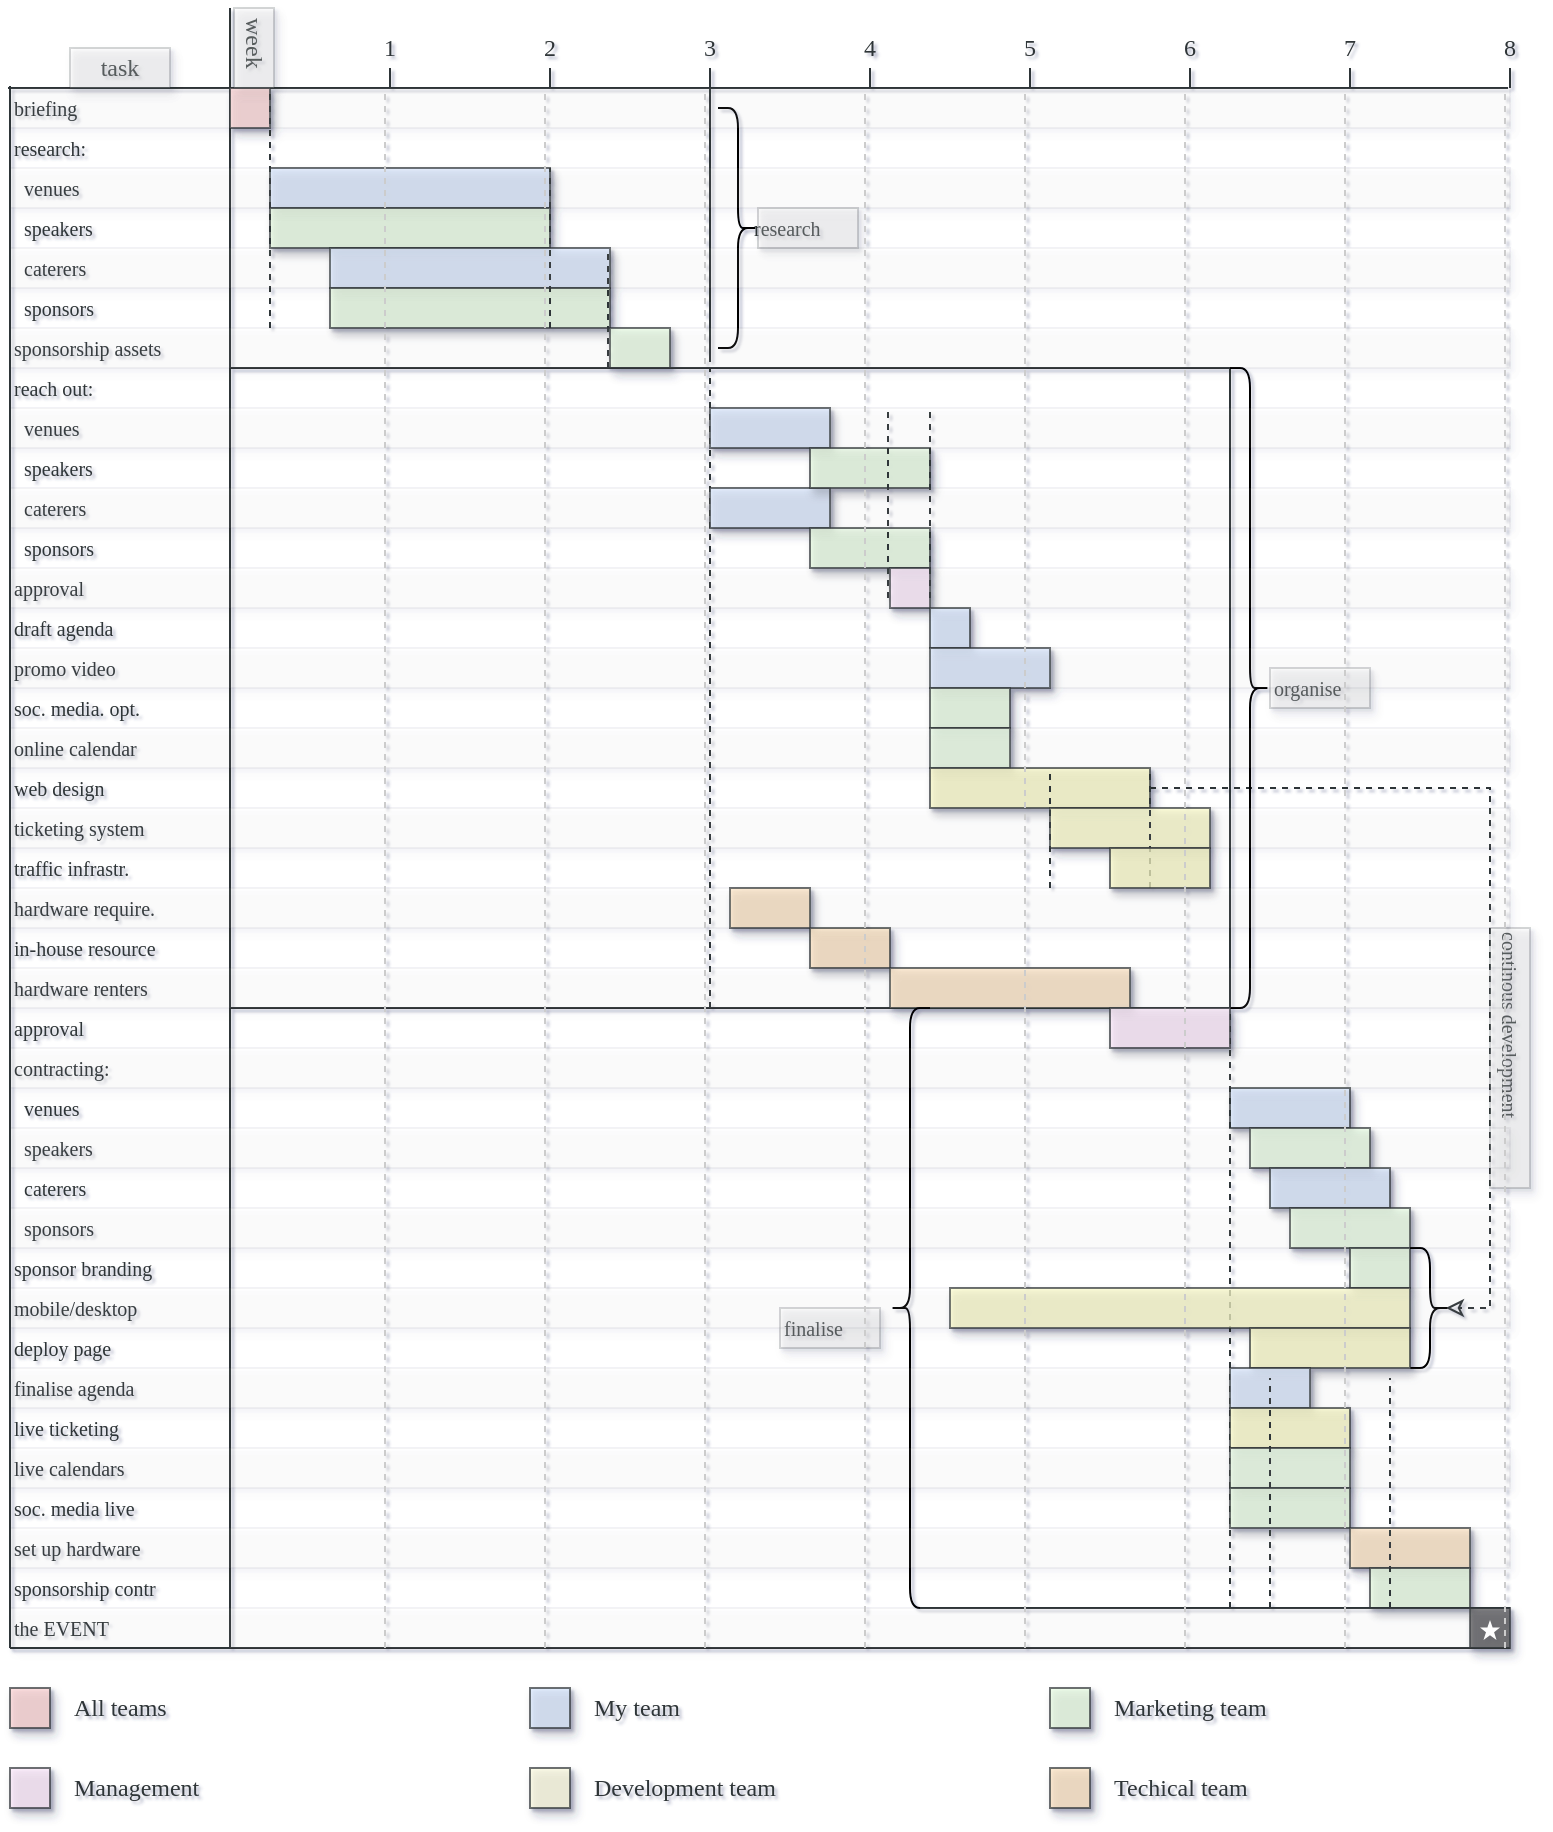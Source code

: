 <mxfile version="13.9.9" type="device"><diagram id="DdX38HWJtgEctSTXn_3y" name="Page-1"><mxGraphModel dx="1408" dy="848" grid="0" gridSize="10" guides="1" tooltips="1" connect="1" arrows="1" fold="1" page="1" pageScale="1" pageWidth="827" pageHeight="1169" math="0" shadow="1"><root><mxCell id="0"/><mxCell id="1" parent="0"/><mxCell id="2W7cdCj_ZAWCvq8iic3t-1" value="" style="endArrow=none;html=1;strokeColor=#2F3537;exitX=1;exitY=1;exitDx=0;exitDy=0;" edge="1" parent="1" source="2W7cdCj_ZAWCvq8iic3t-60"><mxGeometry width="50" height="50" relative="1" as="geometry"><mxPoint x="150" y="975" as="sourcePoint"/><mxPoint x="150" y="40" as="targetPoint"/></mxGeometry></mxCell><mxCell id="2W7cdCj_ZAWCvq8iic3t-2" value="" style="endArrow=none;html=1;strokeColor=#2F3537;" edge="1" parent="1"><mxGeometry width="50" height="50" relative="1" as="geometry"><mxPoint x="39" y="80" as="sourcePoint"/><mxPoint x="789" y="80" as="targetPoint"/></mxGeometry></mxCell><mxCell id="2W7cdCj_ZAWCvq8iic3t-3" value="" style="endArrow=none;html=1;strokeColor=#2F3537;" edge="1" parent="1"><mxGeometry width="50" height="50" relative="1" as="geometry"><mxPoint x="230" y="80" as="sourcePoint"/><mxPoint x="230" y="70" as="targetPoint"/></mxGeometry></mxCell><mxCell id="2W7cdCj_ZAWCvq8iic3t-4" value="" style="endArrow=none;html=1;strokeColor=#2F3537;" edge="1" parent="1"><mxGeometry width="50" height="50" relative="1" as="geometry"><mxPoint x="310" y="80" as="sourcePoint"/><mxPoint x="310" y="70" as="targetPoint"/></mxGeometry></mxCell><mxCell id="2W7cdCj_ZAWCvq8iic3t-5" value="" style="endArrow=none;html=1;strokeColor=#2F3537;" edge="1" parent="1"><mxGeometry width="50" height="50" relative="1" as="geometry"><mxPoint x="390" y="80" as="sourcePoint"/><mxPoint x="390" y="70" as="targetPoint"/></mxGeometry></mxCell><mxCell id="2W7cdCj_ZAWCvq8iic3t-6" value="" style="endArrow=none;html=1;strokeColor=#2F3537;" edge="1" parent="1"><mxGeometry width="50" height="50" relative="1" as="geometry"><mxPoint x="470" y="80" as="sourcePoint"/><mxPoint x="470" y="70" as="targetPoint"/></mxGeometry></mxCell><mxCell id="2W7cdCj_ZAWCvq8iic3t-7" value="" style="endArrow=none;html=1;strokeColor=#2F3537;" edge="1" parent="1"><mxGeometry width="50" height="50" relative="1" as="geometry"><mxPoint x="550" y="80" as="sourcePoint"/><mxPoint x="550" y="70" as="targetPoint"/></mxGeometry></mxCell><mxCell id="2W7cdCj_ZAWCvq8iic3t-8" value="" style="endArrow=none;html=1;strokeColor=#2F3537;" edge="1" parent="1"><mxGeometry width="50" height="50" relative="1" as="geometry"><mxPoint x="630" y="80" as="sourcePoint"/><mxPoint x="630" y="70" as="targetPoint"/></mxGeometry></mxCell><mxCell id="2W7cdCj_ZAWCvq8iic3t-9" value="" style="endArrow=none;html=1;strokeColor=#2F3537;" edge="1" parent="1"><mxGeometry width="50" height="50" relative="1" as="geometry"><mxPoint x="710" y="80" as="sourcePoint"/><mxPoint x="710" y="70" as="targetPoint"/></mxGeometry></mxCell><mxCell id="2W7cdCj_ZAWCvq8iic3t-10" value="" style="endArrow=none;html=1;strokeColor=#2F3537;" edge="1" parent="1"><mxGeometry width="50" height="50" relative="1" as="geometry"><mxPoint x="790" y="80" as="sourcePoint"/><mxPoint x="790" y="70" as="targetPoint"/></mxGeometry></mxCell><mxCell id="2W7cdCj_ZAWCvq8iic3t-11" value="week" style="text;html=1;strokeColor=none;fillColor=none;align=left;verticalAlign=middle;whiteSpace=wrap;rounded=0;fontFamily=Fira Code;fontSource=https%3A%2F%2Ffonts.googleapis.com%2Fcss2%3Ffamily%3DFira%2BCode%3Awght%40300%26display%3Dswap';fontColor=#2F3537;rotation=90;" vertex="1" parent="1"><mxGeometry x="143" y="52" width="38" height="20" as="geometry"/></mxCell><mxCell id="2W7cdCj_ZAWCvq8iic3t-12" value="1" style="text;html=1;strokeColor=none;fillColor=none;align=center;verticalAlign=middle;whiteSpace=wrap;rounded=0;fontFamily=Fira Code;fontSource=https%3A%2F%2Ffonts.googleapis.com%2Fcss2%3Ffamily%3DFira%2BCode%3Awght%40300%26display%3Dswap';fontColor=#2F3537;" vertex="1" parent="1"><mxGeometry x="220" y="50" width="20" height="20" as="geometry"/></mxCell><mxCell id="2W7cdCj_ZAWCvq8iic3t-13" value="2" style="text;html=1;strokeColor=none;fillColor=none;align=center;verticalAlign=middle;whiteSpace=wrap;rounded=0;fontFamily=Fira Code;fontSource=https%3A%2F%2Ffonts.googleapis.com%2Fcss2%3Ffamily%3DFira%2BCode%3Awght%40300%26display%3Dswap';fontColor=#2F3537;" vertex="1" parent="1"><mxGeometry x="300" y="50" width="20" height="20" as="geometry"/></mxCell><mxCell id="2W7cdCj_ZAWCvq8iic3t-14" value="3" style="text;html=1;strokeColor=none;fillColor=none;align=center;verticalAlign=middle;whiteSpace=wrap;rounded=0;fontFamily=Fira Code;fontSource=https%3A%2F%2Ffonts.googleapis.com%2Fcss2%3Ffamily%3DFira%2BCode%3Awght%40300%26display%3Dswap';fontColor=#2F3537;" vertex="1" parent="1"><mxGeometry x="380" y="50" width="20" height="20" as="geometry"/></mxCell><mxCell id="2W7cdCj_ZAWCvq8iic3t-15" value="4" style="text;html=1;strokeColor=none;fillColor=none;align=center;verticalAlign=middle;whiteSpace=wrap;rounded=0;fontFamily=Fira Code;fontSource=https%3A%2F%2Ffonts.googleapis.com%2Fcss2%3Ffamily%3DFira%2BCode%3Awght%40300%26display%3Dswap';fontColor=#2F3537;" vertex="1" parent="1"><mxGeometry x="460" y="50" width="20" height="20" as="geometry"/></mxCell><mxCell id="2W7cdCj_ZAWCvq8iic3t-16" value="5" style="text;html=1;strokeColor=none;fillColor=none;align=center;verticalAlign=middle;whiteSpace=wrap;rounded=0;fontFamily=Fira Code;fontSource=https%3A%2F%2Ffonts.googleapis.com%2Fcss2%3Ffamily%3DFira%2BCode%3Awght%40300%26display%3Dswap';fontColor=#2F3537;" vertex="1" parent="1"><mxGeometry x="540" y="50" width="20" height="20" as="geometry"/></mxCell><mxCell id="2W7cdCj_ZAWCvq8iic3t-17" value="6" style="text;html=1;strokeColor=none;fillColor=none;align=center;verticalAlign=middle;whiteSpace=wrap;rounded=0;fontFamily=Fira Code;fontSource=https%3A%2F%2Ffonts.googleapis.com%2Fcss2%3Ffamily%3DFira%2BCode%3Awght%40300%26display%3Dswap';fontColor=#2F3537;" vertex="1" parent="1"><mxGeometry x="620" y="50" width="20" height="20" as="geometry"/></mxCell><mxCell id="2W7cdCj_ZAWCvq8iic3t-18" value="7" style="text;html=1;strokeColor=none;fillColor=none;align=center;verticalAlign=middle;whiteSpace=wrap;rounded=0;fontFamily=Fira Code;fontSource=https%3A%2F%2Ffonts.googleapis.com%2Fcss2%3Ffamily%3DFira%2BCode%3Awght%40300%26display%3Dswap';fontColor=#2F3537;" vertex="1" parent="1"><mxGeometry x="700" y="50" width="20" height="20" as="geometry"/></mxCell><mxCell id="2W7cdCj_ZAWCvq8iic3t-19" value="8" style="text;html=1;strokeColor=none;fillColor=none;align=center;verticalAlign=middle;whiteSpace=wrap;rounded=0;fontFamily=Fira Code;fontSource=https%3A%2F%2Ffonts.googleapis.com%2Fcss2%3Ffamily%3DFira%2BCode%3Awght%40300%26display%3Dswap';fontColor=#2F3537;" vertex="1" parent="1"><mxGeometry x="780" y="50" width="20" height="20" as="geometry"/></mxCell><mxCell id="2W7cdCj_ZAWCvq8iic3t-21" value="briefing" style="text;html=1;strokeColor=none;fillColor=none;align=left;verticalAlign=middle;whiteSpace=wrap;rounded=0;fontFamily=Fira Code;fontSource=https%3A%2F%2Ffonts.googleapis.com%2Fcss2%3Ffamily%3DFira%2BCode%3Awght%40300%26display%3Dswap';fontColor=#2F3537;fontSize=10;" vertex="1" parent="1"><mxGeometry x="40" y="80" width="70" height="20" as="geometry"/></mxCell><mxCell id="2W7cdCj_ZAWCvq8iic3t-22" value="research:" style="text;html=1;strokeColor=none;fillColor=none;align=left;verticalAlign=middle;whiteSpace=wrap;rounded=0;fontFamily=Fira Code;fontSource=https%3A%2F%2Ffonts.googleapis.com%2Fcss2%3Ffamily%3DFira%2BCode%3Awght%40300%26display%3Dswap';fontColor=#2F3537;fontSize=10;" vertex="1" parent="1"><mxGeometry x="40" y="100" width="70" height="20" as="geometry"/></mxCell><mxCell id="2W7cdCj_ZAWCvq8iic3t-23" value="&amp;nbsp; venues" style="text;html=1;strokeColor=none;fillColor=none;align=left;verticalAlign=middle;whiteSpace=wrap;rounded=0;fontFamily=Fira Code;fontSource=https%3A%2F%2Ffonts.googleapis.com%2Fcss2%3Ffamily%3DFira%2BCode%3Awght%40300%26display%3Dswap';fontColor=#2F3537;fontSize=10;" vertex="1" parent="1"><mxGeometry x="40" y="120" width="110" height="20" as="geometry"/></mxCell><mxCell id="2W7cdCj_ZAWCvq8iic3t-24" value="&amp;nbsp; speakers" style="text;html=1;strokeColor=none;fillColor=none;align=left;verticalAlign=middle;whiteSpace=wrap;rounded=0;fontFamily=Fira Code;fontSource=https%3A%2F%2Ffonts.googleapis.com%2Fcss2%3Ffamily%3DFira%2BCode%3Awght%40300%26display%3Dswap';fontColor=#2F3537;fontSize=10;" vertex="1" parent="1"><mxGeometry x="40" y="140" width="110" height="20" as="geometry"/></mxCell><mxCell id="2W7cdCj_ZAWCvq8iic3t-25" value="&amp;nbsp; caterers" style="text;html=1;strokeColor=none;fillColor=none;align=left;verticalAlign=middle;whiteSpace=wrap;rounded=0;fontFamily=Fira Code;fontSource=https%3A%2F%2Ffonts.googleapis.com%2Fcss2%3Ffamily%3DFira%2BCode%3Awght%40300%26display%3Dswap';fontColor=#2F3537;fontSize=10;" vertex="1" parent="1"><mxGeometry x="40" y="160" width="110" height="20" as="geometry"/></mxCell><mxCell id="2W7cdCj_ZAWCvq8iic3t-26" value="&amp;nbsp; sponsors" style="text;html=1;strokeColor=none;fillColor=none;align=left;verticalAlign=middle;whiteSpace=wrap;rounded=0;fontFamily=Fira Code;fontSource=https%3A%2F%2Ffonts.googleapis.com%2Fcss2%3Ffamily%3DFira%2BCode%3Awght%40300%26display%3Dswap';fontColor=#2F3537;fontSize=10;" vertex="1" parent="1"><mxGeometry x="40" y="180" width="110" height="20" as="geometry"/></mxCell><mxCell id="2W7cdCj_ZAWCvq8iic3t-27" value="sponsorship assets" style="text;html=1;strokeColor=none;fillColor=none;align=left;verticalAlign=middle;whiteSpace=wrap;rounded=0;fontFamily=Fira Code;fontSource=https%3A%2F%2Ffonts.googleapis.com%2Fcss2%3Ffamily%3DFira%2BCode%3Awght%40300%26display%3Dswap';fontColor=#2F3537;fontSize=10;" vertex="1" parent="1"><mxGeometry x="40" y="200" width="110" height="20" as="geometry"/></mxCell><mxCell id="2W7cdCj_ZAWCvq8iic3t-28" value="reach out:" style="text;html=1;strokeColor=none;fillColor=none;align=left;verticalAlign=middle;whiteSpace=wrap;rounded=0;fontFamily=Fira Code;fontSource=https%3A%2F%2Ffonts.googleapis.com%2Fcss2%3Ffamily%3DFira%2BCode%3Awght%40300%26display%3Dswap';fontColor=#2F3537;fontSize=10;" vertex="1" parent="1"><mxGeometry x="40" y="220" width="110" height="20" as="geometry"/></mxCell><mxCell id="2W7cdCj_ZAWCvq8iic3t-30" value="&amp;nbsp; venues" style="text;html=1;strokeColor=none;fillColor=none;align=left;verticalAlign=middle;whiteSpace=wrap;rounded=0;fontFamily=Fira Code;fontSource=https%3A%2F%2Ffonts.googleapis.com%2Fcss2%3Ffamily%3DFira%2BCode%3Awght%40300%26display%3Dswap';fontColor=#2F3537;fontSize=10;" vertex="1" parent="1"><mxGeometry x="40" y="240" width="110" height="20" as="geometry"/></mxCell><mxCell id="2W7cdCj_ZAWCvq8iic3t-31" value="&amp;nbsp; speakers" style="text;html=1;strokeColor=none;fillColor=none;align=left;verticalAlign=middle;whiteSpace=wrap;rounded=0;fontFamily=Fira Code;fontSource=https%3A%2F%2Ffonts.googleapis.com%2Fcss2%3Ffamily%3DFira%2BCode%3Awght%40300%26display%3Dswap';fontColor=#2F3537;fontSize=10;" vertex="1" parent="1"><mxGeometry x="40" y="260" width="110" height="20" as="geometry"/></mxCell><mxCell id="2W7cdCj_ZAWCvq8iic3t-32" value="&amp;nbsp; caterers" style="text;html=1;strokeColor=none;fillColor=none;align=left;verticalAlign=middle;whiteSpace=wrap;rounded=0;fontFamily=Fira Code;fontSource=https%3A%2F%2Ffonts.googleapis.com%2Fcss2%3Ffamily%3DFira%2BCode%3Awght%40300%26display%3Dswap';fontColor=#2F3537;fontSize=10;" vertex="1" parent="1"><mxGeometry x="40" y="280" width="110" height="20" as="geometry"/></mxCell><mxCell id="2W7cdCj_ZAWCvq8iic3t-33" value="&amp;nbsp; sponsors" style="text;html=1;strokeColor=none;fillColor=none;align=left;verticalAlign=middle;whiteSpace=wrap;rounded=0;fontFamily=Fira Code;fontSource=https%3A%2F%2Ffonts.googleapis.com%2Fcss2%3Ffamily%3DFira%2BCode%3Awght%40300%26display%3Dswap';fontColor=#2F3537;fontSize=10;" vertex="1" parent="1"><mxGeometry x="40" y="300" width="110" height="20" as="geometry"/></mxCell><mxCell id="2W7cdCj_ZAWCvq8iic3t-34" value="draft agenda" style="text;html=1;strokeColor=none;fillColor=none;align=left;verticalAlign=middle;whiteSpace=wrap;rounded=0;fontFamily=Fira Code;fontSource=https%3A%2F%2Ffonts.googleapis.com%2Fcss2%3Ffamily%3DFira%2BCode%3Awght%40300%26display%3Dswap';fontColor=#2F3537;fontSize=10;" vertex="1" parent="1"><mxGeometry x="40" y="340" width="110" height="20" as="geometry"/></mxCell><mxCell id="2W7cdCj_ZAWCvq8iic3t-35" value="promo video" style="text;html=1;strokeColor=none;fillColor=none;align=left;verticalAlign=middle;whiteSpace=wrap;rounded=0;fontFamily=Fira Code;fontSource=https%3A%2F%2Ffonts.googleapis.com%2Fcss2%3Ffamily%3DFira%2BCode%3Awght%40300%26display%3Dswap';fontColor=#2F3537;fontSize=10;" vertex="1" parent="1"><mxGeometry x="40" y="360" width="110" height="20" as="geometry"/></mxCell><mxCell id="2W7cdCj_ZAWCvq8iic3t-36" value="soc. media. opt." style="text;html=1;strokeColor=none;fillColor=none;align=left;verticalAlign=middle;whiteSpace=wrap;rounded=0;fontFamily=Fira Code;fontSource=https%3A%2F%2Ffonts.googleapis.com%2Fcss2%3Ffamily%3DFira%2BCode%3Awght%40300%26display%3Dswap';fontColor=#2F3537;fontSize=10;" vertex="1" parent="1"><mxGeometry x="40" y="380" width="110" height="20" as="geometry"/></mxCell><mxCell id="2W7cdCj_ZAWCvq8iic3t-37" value="online calendar" style="text;html=1;strokeColor=none;fillColor=none;align=left;verticalAlign=middle;whiteSpace=wrap;rounded=0;fontFamily=Fira Code;fontSource=https%3A%2F%2Ffonts.googleapis.com%2Fcss2%3Ffamily%3DFira%2BCode%3Awght%40300%26display%3Dswap';fontColor=#2F3537;fontSize=10;" vertex="1" parent="1"><mxGeometry x="40" y="400" width="110" height="20" as="geometry"/></mxCell><mxCell id="2W7cdCj_ZAWCvq8iic3t-38" value="web design" style="text;html=1;strokeColor=none;fillColor=none;align=left;verticalAlign=middle;whiteSpace=wrap;rounded=0;fontFamily=Fira Code;fontSource=https%3A%2F%2Ffonts.googleapis.com%2Fcss2%3Ffamily%3DFira%2BCode%3Awght%40300%26display%3Dswap';fontColor=#2F3537;fontSize=10;" vertex="1" parent="1"><mxGeometry x="40" y="420" width="110" height="20" as="geometry"/></mxCell><mxCell id="2W7cdCj_ZAWCvq8iic3t-39" value="ticketing system" style="text;html=1;strokeColor=none;fillColor=none;align=left;verticalAlign=middle;whiteSpace=wrap;rounded=0;fontFamily=Fira Code;fontSource=https%3A%2F%2Ffonts.googleapis.com%2Fcss2%3Ffamily%3DFira%2BCode%3Awght%40300%26display%3Dswap';fontColor=#2F3537;fontSize=10;" vertex="1" parent="1"><mxGeometry x="40" y="440" width="110" height="20" as="geometry"/></mxCell><mxCell id="2W7cdCj_ZAWCvq8iic3t-40" value="traffic infrastr." style="text;html=1;strokeColor=none;fillColor=none;align=left;verticalAlign=middle;whiteSpace=wrap;rounded=0;fontFamily=Fira Code;fontSource=https%3A%2F%2Ffonts.googleapis.com%2Fcss2%3Ffamily%3DFira%2BCode%3Awght%40300%26display%3Dswap';fontColor=#2F3537;fontSize=10;" vertex="1" parent="1"><mxGeometry x="40" y="460" width="110" height="20" as="geometry"/></mxCell><mxCell id="2W7cdCj_ZAWCvq8iic3t-41" value="hardware require." style="text;html=1;strokeColor=none;fillColor=none;align=left;verticalAlign=middle;whiteSpace=wrap;rounded=0;fontFamily=Fira Code;fontSource=https%3A%2F%2Ffonts.googleapis.com%2Fcss2%3Ffamily%3DFira%2BCode%3Awght%40300%26display%3Dswap';fontColor=#2F3537;fontSize=10;" vertex="1" parent="1"><mxGeometry x="40" y="480" width="110" height="20" as="geometry"/></mxCell><mxCell id="2W7cdCj_ZAWCvq8iic3t-42" value="in-house resource" style="text;html=1;strokeColor=none;fillColor=none;align=left;verticalAlign=middle;whiteSpace=wrap;rounded=0;fontFamily=Fira Code;fontSource=https%3A%2F%2Ffonts.googleapis.com%2Fcss2%3Ffamily%3DFira%2BCode%3Awght%40300%26display%3Dswap';fontColor=#2F3537;fontSize=10;" vertex="1" parent="1"><mxGeometry x="40" y="500" width="110" height="20" as="geometry"/></mxCell><mxCell id="2W7cdCj_ZAWCvq8iic3t-43" value="hardware renters" style="text;html=1;strokeColor=none;fillColor=none;align=left;verticalAlign=middle;whiteSpace=wrap;rounded=0;fontFamily=Fira Code;fontSource=https%3A%2F%2Ffonts.googleapis.com%2Fcss2%3Ffamily%3DFira%2BCode%3Awght%40300%26display%3Dswap';fontColor=#2F3537;fontSize=10;" vertex="1" parent="1"><mxGeometry x="40" y="520" width="110" height="20" as="geometry"/></mxCell><mxCell id="2W7cdCj_ZAWCvq8iic3t-44" value="contracting:" style="text;html=1;strokeColor=none;fillColor=none;align=left;verticalAlign=middle;whiteSpace=wrap;rounded=0;fontFamily=Fira Code;fontSource=https%3A%2F%2Ffonts.googleapis.com%2Fcss2%3Ffamily%3DFira%2BCode%3Awght%40300%26display%3Dswap';fontColor=#2F3537;fontSize=10;" vertex="1" parent="1"><mxGeometry x="40" y="560" width="110" height="20" as="geometry"/></mxCell><mxCell id="2W7cdCj_ZAWCvq8iic3t-45" value="&amp;nbsp; venues" style="text;html=1;strokeColor=none;fillColor=none;align=left;verticalAlign=middle;whiteSpace=wrap;rounded=0;fontFamily=Fira Code;fontSource=https%3A%2F%2Ffonts.googleapis.com%2Fcss2%3Ffamily%3DFira%2BCode%3Awght%40300%26display%3Dswap';fontColor=#2F3537;fontSize=10;" vertex="1" parent="1"><mxGeometry x="40" y="580" width="110" height="20" as="geometry"/></mxCell><mxCell id="2W7cdCj_ZAWCvq8iic3t-46" value="&amp;nbsp; speakers" style="text;html=1;strokeColor=none;fillColor=none;align=left;verticalAlign=middle;whiteSpace=wrap;rounded=0;fontFamily=Fira Code;fontSource=https%3A%2F%2Ffonts.googleapis.com%2Fcss2%3Ffamily%3DFira%2BCode%3Awght%40300%26display%3Dswap';fontColor=#2F3537;fontSize=10;" vertex="1" parent="1"><mxGeometry x="40" y="600" width="110" height="20" as="geometry"/></mxCell><mxCell id="2W7cdCj_ZAWCvq8iic3t-47" value="&amp;nbsp; caterers" style="text;html=1;strokeColor=none;fillColor=none;align=left;verticalAlign=middle;whiteSpace=wrap;rounded=0;fontFamily=Fira Code;fontSource=https%3A%2F%2Ffonts.googleapis.com%2Fcss2%3Ffamily%3DFira%2BCode%3Awght%40300%26display%3Dswap';fontColor=#2F3537;fontSize=10;" vertex="1" parent="1"><mxGeometry x="40" y="620" width="110" height="20" as="geometry"/></mxCell><mxCell id="2W7cdCj_ZAWCvq8iic3t-48" value="&amp;nbsp; sponsors" style="text;html=1;strokeColor=none;fillColor=none;align=left;verticalAlign=middle;whiteSpace=wrap;rounded=0;fontFamily=Fira Code;fontSource=https%3A%2F%2Ffonts.googleapis.com%2Fcss2%3Ffamily%3DFira%2BCode%3Awght%40300%26display%3Dswap';fontColor=#2F3537;fontSize=10;" vertex="1" parent="1"><mxGeometry x="40" y="640" width="110" height="20" as="geometry"/></mxCell><mxCell id="2W7cdCj_ZAWCvq8iic3t-49" value="sponsor branding" style="text;html=1;strokeColor=none;fillColor=none;align=left;verticalAlign=middle;whiteSpace=wrap;rounded=0;fontFamily=Fira Code;fontSource=https%3A%2F%2Ffonts.googleapis.com%2Fcss2%3Ffamily%3DFira%2BCode%3Awght%40300%26display%3Dswap';fontColor=#2F3537;fontSize=10;" vertex="1" parent="1"><mxGeometry x="40" y="660" width="110" height="20" as="geometry"/></mxCell><mxCell id="2W7cdCj_ZAWCvq8iic3t-50" value="approval" style="text;html=1;strokeColor=none;fillColor=none;align=left;verticalAlign=middle;whiteSpace=wrap;rounded=0;fontFamily=Fira Code;fontSource=https%3A%2F%2Ffonts.googleapis.com%2Fcss2%3Ffamily%3DFira%2BCode%3Awght%40300%26display%3Dswap';fontColor=#2F3537;fontSize=10;" vertex="1" parent="1"><mxGeometry x="40" y="540" width="110" height="20" as="geometry"/></mxCell><mxCell id="2W7cdCj_ZAWCvq8iic3t-51" value="approval" style="text;html=1;strokeColor=none;fillColor=none;align=left;verticalAlign=middle;whiteSpace=wrap;rounded=0;fontFamily=Fira Code;fontSource=https%3A%2F%2Ffonts.googleapis.com%2Fcss2%3Ffamily%3DFira%2BCode%3Awght%40300%26display%3Dswap';fontColor=#2F3537;fontSize=10;" vertex="1" parent="1"><mxGeometry x="40" y="320" width="110" height="20" as="geometry"/></mxCell><mxCell id="2W7cdCj_ZAWCvq8iic3t-52" value="mobile/desktop" style="text;html=1;strokeColor=none;fillColor=none;align=left;verticalAlign=middle;whiteSpace=wrap;rounded=0;fontFamily=Fira Code;fontSource=https%3A%2F%2Ffonts.googleapis.com%2Fcss2%3Ffamily%3DFira%2BCode%3Awght%40300%26display%3Dswap';fontColor=#2F3537;fontSize=10;" vertex="1" parent="1"><mxGeometry x="40" y="680" width="110" height="20" as="geometry"/></mxCell><mxCell id="2W7cdCj_ZAWCvq8iic3t-53" value="deploy page" style="text;html=1;strokeColor=none;fillColor=none;align=left;verticalAlign=middle;whiteSpace=wrap;rounded=0;fontFamily=Fira Code;fontSource=https%3A%2F%2Ffonts.googleapis.com%2Fcss2%3Ffamily%3DFira%2BCode%3Awght%40300%26display%3Dswap';fontColor=#2F3537;fontSize=10;" vertex="1" parent="1"><mxGeometry x="40" y="700" width="110" height="20" as="geometry"/></mxCell><mxCell id="2W7cdCj_ZAWCvq8iic3t-54" value="finalise agenda" style="text;html=1;strokeColor=none;fillColor=none;align=left;verticalAlign=middle;whiteSpace=wrap;rounded=0;fontFamily=Fira Code;fontSource=https%3A%2F%2Ffonts.googleapis.com%2Fcss2%3Ffamily%3DFira%2BCode%3Awght%40300%26display%3Dswap';fontColor=#2F3537;fontSize=10;" vertex="1" parent="1"><mxGeometry x="40" y="720" width="110" height="20" as="geometry"/></mxCell><mxCell id="2W7cdCj_ZAWCvq8iic3t-55" value="live ticketing" style="text;html=1;strokeColor=none;fillColor=none;align=left;verticalAlign=middle;whiteSpace=wrap;rounded=0;fontFamily=Fira Code;fontSource=https%3A%2F%2Ffonts.googleapis.com%2Fcss2%3Ffamily%3DFira%2BCode%3Awght%40300%26display%3Dswap';fontColor=#2F3537;fontSize=10;" vertex="1" parent="1"><mxGeometry x="40" y="740" width="110" height="20" as="geometry"/></mxCell><mxCell id="2W7cdCj_ZAWCvq8iic3t-56" value="live calendars" style="text;html=1;strokeColor=none;fillColor=none;align=left;verticalAlign=middle;whiteSpace=wrap;rounded=0;fontFamily=Fira Code;fontSource=https%3A%2F%2Ffonts.googleapis.com%2Fcss2%3Ffamily%3DFira%2BCode%3Awght%40300%26display%3Dswap';fontColor=#2F3537;fontSize=10;" vertex="1" parent="1"><mxGeometry x="40" y="760" width="110" height="20" as="geometry"/></mxCell><mxCell id="2W7cdCj_ZAWCvq8iic3t-57" value="soc. media live" style="text;html=1;strokeColor=none;fillColor=none;align=left;verticalAlign=middle;whiteSpace=wrap;rounded=0;fontFamily=Fira Code;fontSource=https%3A%2F%2Ffonts.googleapis.com%2Fcss2%3Ffamily%3DFira%2BCode%3Awght%40300%26display%3Dswap';fontColor=#2F3537;fontSize=10;" vertex="1" parent="1"><mxGeometry x="40" y="780" width="110" height="20" as="geometry"/></mxCell><mxCell id="2W7cdCj_ZAWCvq8iic3t-58" value="set up hardware" style="text;html=1;strokeColor=none;fillColor=none;align=left;verticalAlign=middle;whiteSpace=wrap;rounded=0;fontFamily=Fira Code;fontSource=https%3A%2F%2Ffonts.googleapis.com%2Fcss2%3Ffamily%3DFira%2BCode%3Awght%40300%26display%3Dswap';fontColor=#2F3537;fontSize=10;" vertex="1" parent="1"><mxGeometry x="40" y="800" width="110" height="20" as="geometry"/></mxCell><mxCell id="2W7cdCj_ZAWCvq8iic3t-59" value="sponsorship contr" style="text;html=1;strokeColor=none;fillColor=none;align=left;verticalAlign=middle;whiteSpace=wrap;rounded=0;fontFamily=Fira Code;fontSource=https%3A%2F%2Ffonts.googleapis.com%2Fcss2%3Ffamily%3DFira%2BCode%3Awght%40300%26display%3Dswap';fontColor=#2F3537;fontSize=10;" vertex="1" parent="1"><mxGeometry x="40" y="820" width="110" height="20" as="geometry"/></mxCell><mxCell id="2W7cdCj_ZAWCvq8iic3t-60" value="the EVENT" style="text;html=1;strokeColor=none;fillColor=none;align=left;verticalAlign=middle;whiteSpace=wrap;rounded=0;fontFamily=Fira Code;fontSource=https%3A%2F%2Ffonts.googleapis.com%2Fcss2%3Ffamily%3DFira%2BCode%3Awght%40300%26display%3Dswap';fontColor=#2F3537;fontSize=10;" vertex="1" parent="1"><mxGeometry x="40" y="840" width="110" height="20" as="geometry"/></mxCell><mxCell id="2W7cdCj_ZAWCvq8iic3t-61" value="" style="rounded=0;whiteSpace=wrap;html=1;fontFamily=Lucida Console;strokeColor=#2F3537;opacity=70;shadow=1;fontColor=#2F3537;align=left;fillColor=#ffd6d6;" vertex="1" parent="1"><mxGeometry x="150" y="80" width="20" height="20" as="geometry"/></mxCell><mxCell id="2W7cdCj_ZAWCvq8iic3t-62" value="" style="rounded=0;whiteSpace=wrap;html=1;fontFamily=Lucida Console;strokeColor=#2F3537;opacity=70;shadow=1;fontColor=#2F3537;align=left;fillColor=#DBE8FF;" vertex="1" parent="1"><mxGeometry x="170" y="120" width="140" height="20" as="geometry"/></mxCell><mxCell id="2W7cdCj_ZAWCvq8iic3t-63" value="" style="rounded=0;whiteSpace=wrap;html=1;fontFamily=Lucida Console;strokeColor=#2F3537;opacity=70;shadow=1;fontColor=#2F3537;align=left;fillColor=#ECFFE6;" vertex="1" parent="1"><mxGeometry x="170" y="140" width="140" height="20" as="geometry"/></mxCell><mxCell id="2W7cdCj_ZAWCvq8iic3t-64" value="" style="rounded=0;whiteSpace=wrap;html=1;fontFamily=Lucida Console;strokeColor=#2F3537;opacity=70;shadow=1;fontColor=#2F3537;align=left;fillColor=#DBE8FF;" vertex="1" parent="1"><mxGeometry x="200" y="160" width="140" height="20" as="geometry"/></mxCell><mxCell id="2W7cdCj_ZAWCvq8iic3t-65" value="" style="rounded=0;whiteSpace=wrap;html=1;fontFamily=Lucida Console;strokeColor=#2F3537;opacity=70;shadow=1;fontColor=#2F3537;align=left;fillColor=#ECFFE6;" vertex="1" parent="1"><mxGeometry x="200" y="180" width="140" height="20" as="geometry"/></mxCell><mxCell id="2W7cdCj_ZAWCvq8iic3t-66" value="" style="rounded=0;whiteSpace=wrap;html=1;fontFamily=Lucida Console;strokeColor=#2F3537;opacity=70;shadow=1;fontColor=#2F3537;align=left;fillColor=#ECFFE6;" vertex="1" parent="1"><mxGeometry x="340" y="200" width="30" height="20" as="geometry"/></mxCell><mxCell id="2W7cdCj_ZAWCvq8iic3t-67" value="" style="endArrow=none;html=1;strokeColor=#2F3537;" edge="1" parent="1"><mxGeometry width="50" height="50" relative="1" as="geometry"><mxPoint x="390" y="217" as="sourcePoint"/><mxPoint x="390" y="80" as="targetPoint"/></mxGeometry></mxCell><mxCell id="2W7cdCj_ZAWCvq8iic3t-68" value="" style="shape=curlyBracket;whiteSpace=wrap;html=1;rounded=1;fontSize=10;align=left;direction=west;fontColor=#2F3537;" vertex="1" parent="1"><mxGeometry x="394" y="90" width="20" height="120" as="geometry"/></mxCell><mxCell id="2W7cdCj_ZAWCvq8iic3t-69" value="research" style="text;html=1;strokeColor=none;fillColor=none;align=left;verticalAlign=middle;whiteSpace=wrap;rounded=0;fontFamily=Fira Code;fontSource=https%3A%2F%2Ffonts.googleapis.com%2Fcss2%3Ffamily%3DFira%2BCode%3Awght%40300%26display%3Dswap';fontColor=#2F3537;fontSize=10;" vertex="1" parent="1"><mxGeometry x="410" y="140" width="70" height="20" as="geometry"/></mxCell><mxCell id="2W7cdCj_ZAWCvq8iic3t-70" value="" style="endArrow=none;dashed=1;html=1;strokeColor=#2F3537;fontSize=10;fontColor=#2F3537;" edge="1" parent="1"><mxGeometry width="50" height="50" relative="1" as="geometry"><mxPoint x="390" y="540" as="sourcePoint"/><mxPoint x="390" y="220" as="targetPoint"/></mxGeometry></mxCell><mxCell id="2W7cdCj_ZAWCvq8iic3t-71" value="" style="rounded=0;whiteSpace=wrap;html=1;fontFamily=Lucida Console;strokeColor=#2F3537;opacity=70;shadow=1;fontColor=#2F3537;align=left;fillColor=#DBE8FF;" vertex="1" parent="1"><mxGeometry x="390" y="240" width="60" height="20" as="geometry"/></mxCell><mxCell id="2W7cdCj_ZAWCvq8iic3t-75" value="" style="rounded=0;whiteSpace=wrap;html=1;fontFamily=Lucida Console;strokeColor=#2F3537;opacity=70;shadow=1;fontColor=#2F3537;align=left;fillColor=#DBE8FF;" vertex="1" parent="1"><mxGeometry x="390" y="280" width="60" height="20" as="geometry"/></mxCell><mxCell id="2W7cdCj_ZAWCvq8iic3t-76" value="" style="rounded=0;whiteSpace=wrap;html=1;fontFamily=Lucida Console;strokeColor=#2F3537;opacity=70;shadow=1;fontColor=#2F3537;align=left;fillColor=#ECFFE6;" vertex="1" parent="1"><mxGeometry x="440" y="260" width="60" height="20" as="geometry"/></mxCell><mxCell id="2W7cdCj_ZAWCvq8iic3t-77" value="" style="rounded=0;whiteSpace=wrap;html=1;fontFamily=Lucida Console;strokeColor=#2F3537;opacity=70;shadow=1;fontColor=#2F3537;align=left;fillColor=#ECFFE6;" vertex="1" parent="1"><mxGeometry x="440" y="300" width="60" height="20" as="geometry"/></mxCell><mxCell id="2W7cdCj_ZAWCvq8iic3t-78" value="" style="endArrow=none;html=1;strokeColor=#2F3537;entryX=1;entryY=0;entryDx=0;entryDy=0;exitX=0.75;exitY=1;exitDx=0;exitDy=0;" edge="1" parent="1" source="2W7cdCj_ZAWCvq8iic3t-95" target="2W7cdCj_ZAWCvq8iic3t-28"><mxGeometry width="50" height="50" relative="1" as="geometry"><mxPoint x="400" y="227" as="sourcePoint"/><mxPoint x="400" y="90" as="targetPoint"/></mxGeometry></mxCell><mxCell id="2W7cdCj_ZAWCvq8iic3t-79" value="" style="endArrow=none;html=1;strokeColor=#2F3537;" edge="1" parent="1"><mxGeometry width="50" height="50" relative="1" as="geometry"><mxPoint x="650" y="540" as="sourcePoint"/><mxPoint x="150" y="540" as="targetPoint"/></mxGeometry></mxCell><mxCell id="2W7cdCj_ZAWCvq8iic3t-81" value="" style="rounded=0;whiteSpace=wrap;html=1;fontFamily=Lucida Console;strokeColor=#2F3537;opacity=70;shadow=1;fontColor=#2F3537;align=left;fillColor=#FFEBFE;" vertex="1" parent="1"><mxGeometry x="480" y="320" width="20" height="20" as="geometry"/></mxCell><mxCell id="2W7cdCj_ZAWCvq8iic3t-82" value="" style="rounded=0;whiteSpace=wrap;html=1;fontFamily=Lucida Console;strokeColor=#2F3537;opacity=70;shadow=1;fontColor=#2F3537;align=left;fillColor=#DBE8FF;" vertex="1" parent="1"><mxGeometry x="500" y="340" width="20" height="20" as="geometry"/></mxCell><mxCell id="2W7cdCj_ZAWCvq8iic3t-83" value="" style="rounded=0;whiteSpace=wrap;html=1;fontFamily=Lucida Console;strokeColor=#2F3537;opacity=70;shadow=1;fontColor=#2F3537;align=left;fillColor=#DBE8FF;" vertex="1" parent="1"><mxGeometry x="500" y="360" width="60" height="20" as="geometry"/></mxCell><mxCell id="2W7cdCj_ZAWCvq8iic3t-84" value="" style="rounded=0;whiteSpace=wrap;html=1;fontFamily=Lucida Console;strokeColor=#2F3537;opacity=70;shadow=1;fontColor=#2F3537;align=left;fillColor=#ECFFE6;" vertex="1" parent="1"><mxGeometry x="500" y="380" width="40" height="20" as="geometry"/></mxCell><mxCell id="2W7cdCj_ZAWCvq8iic3t-85" value="" style="rounded=0;whiteSpace=wrap;html=1;fontFamily=Lucida Console;strokeColor=#2F3537;opacity=70;shadow=1;fontColor=#2F3537;align=left;fillColor=#ECFFE6;" vertex="1" parent="1"><mxGeometry x="500" y="400" width="40" height="20" as="geometry"/></mxCell><mxCell id="2W7cdCj_ZAWCvq8iic3t-113" style="edgeStyle=orthogonalEdgeStyle;rounded=0;orthogonalLoop=1;jettySize=auto;html=1;strokeColor=#2F3537;fontSize=10;fontColor=#2F3537;entryX=0.1;entryY=0.5;entryDx=0;entryDy=0;entryPerimeter=0;dashed=1;endArrow=classic;endFill=0;" edge="1" parent="1" source="2W7cdCj_ZAWCvq8iic3t-86" target="2W7cdCj_ZAWCvq8iic3t-114"><mxGeometry relative="1" as="geometry"><mxPoint x="790" y="720" as="targetPoint"/><Array as="points"><mxPoint x="780" y="430"/><mxPoint x="780" y="690"/></Array></mxGeometry></mxCell><mxCell id="2W7cdCj_ZAWCvq8iic3t-86" value="" style="rounded=0;whiteSpace=wrap;html=1;fontFamily=Lucida Console;strokeColor=#2F3537;opacity=70;shadow=1;fontColor=#2F3537;align=left;fillColor=#FFFFCC;" vertex="1" parent="1"><mxGeometry x="500" y="420" width="110" height="20" as="geometry"/></mxCell><mxCell id="2W7cdCj_ZAWCvq8iic3t-87" value="" style="rounded=0;whiteSpace=wrap;html=1;fontFamily=Lucida Console;strokeColor=#2F3537;opacity=70;shadow=1;fontColor=#2F3537;align=left;fillColor=#FFFFCC;" vertex="1" parent="1"><mxGeometry x="560" y="440" width="80" height="20" as="geometry"/></mxCell><mxCell id="2W7cdCj_ZAWCvq8iic3t-88" value="" style="endArrow=none;dashed=1;html=1;strokeColor=#2F3537;fontSize=10;fontColor=#2F3537;entryX=1;entryY=0;entryDx=0;entryDy=0;exitX=0.4;exitY=1;exitDx=0;exitDy=0;exitPerimeter=0;" edge="1" parent="1" source="2W7cdCj_ZAWCvq8iic3t-90" target="2W7cdCj_ZAWCvq8iic3t-86"><mxGeometry width="50" height="50" relative="1" as="geometry"><mxPoint x="610" y="490" as="sourcePoint"/><mxPoint x="590" y="410" as="targetPoint"/></mxGeometry></mxCell><mxCell id="2W7cdCj_ZAWCvq8iic3t-90" value="" style="rounded=0;whiteSpace=wrap;html=1;fontFamily=Lucida Console;strokeColor=#2F3537;opacity=70;shadow=1;fontColor=#2F3537;align=left;fillColor=#FFFFCC;" vertex="1" parent="1"><mxGeometry x="590" y="460" width="50" height="20" as="geometry"/></mxCell><mxCell id="2W7cdCj_ZAWCvq8iic3t-91" value="" style="rounded=0;whiteSpace=wrap;html=1;fontFamily=Lucida Console;strokeColor=#2F3537;opacity=70;shadow=1;fontColor=#2F3537;align=left;fillColor=#FFE6C4;" vertex="1" parent="1"><mxGeometry x="400" y="480" width="40" height="20" as="geometry"/></mxCell><mxCell id="2W7cdCj_ZAWCvq8iic3t-92" value="" style="rounded=0;whiteSpace=wrap;html=1;fontFamily=Lucida Console;strokeColor=#2F3537;opacity=70;shadow=1;fontColor=#2F3537;align=left;fillColor=#FFE6C4;" vertex="1" parent="1"><mxGeometry x="440" y="500" width="40" height="20" as="geometry"/></mxCell><mxCell id="2W7cdCj_ZAWCvq8iic3t-93" value="" style="rounded=0;whiteSpace=wrap;html=1;fontFamily=Lucida Console;strokeColor=#2F3537;opacity=70;shadow=1;fontColor=#2F3537;align=left;fillColor=#FFE6C4;" vertex="1" parent="1"><mxGeometry x="480" y="520" width="120" height="20" as="geometry"/></mxCell><mxCell id="2W7cdCj_ZAWCvq8iic3t-94" value="" style="endArrow=none;html=1;strokeColor=#2F3537;" edge="1" parent="1"><mxGeometry width="50" height="50" relative="1" as="geometry"><mxPoint x="650" y="220" as="sourcePoint"/><mxPoint x="650" y="540" as="targetPoint"/></mxGeometry></mxCell><mxCell id="2W7cdCj_ZAWCvq8iic3t-95" value="" style="shape=curlyBracket;whiteSpace=wrap;html=1;rounded=1;fontSize=10;align=left;direction=west;fontColor=#2F3537;" vertex="1" parent="1"><mxGeometry x="650" y="220" width="20" height="320" as="geometry"/></mxCell><mxCell id="2W7cdCj_ZAWCvq8iic3t-96" value="organise" style="text;html=1;strokeColor=none;fillColor=none;align=left;verticalAlign=middle;whiteSpace=wrap;rounded=0;fontFamily=Fira Code;fontSource=https%3A%2F%2Ffonts.googleapis.com%2Fcss2%3Ffamily%3DFira%2BCode%3Awght%40300%26display%3Dswap';fontColor=#2F3537;fontSize=10;" vertex="1" parent="1"><mxGeometry x="670" y="370" width="70" height="20" as="geometry"/></mxCell><mxCell id="2W7cdCj_ZAWCvq8iic3t-97" value="" style="endArrow=none;dashed=1;html=1;strokeColor=#2F3537;fontSize=10;fontColor=#2F3537;" edge="1" parent="1"><mxGeometry width="50" height="50" relative="1" as="geometry"><mxPoint x="339" y="220" as="sourcePoint"/><mxPoint x="339" y="160" as="targetPoint"/></mxGeometry></mxCell><mxCell id="2W7cdCj_ZAWCvq8iic3t-98" value="" style="endArrow=none;dashed=1;html=1;strokeColor=#2F3537;fontSize=10;fontColor=#2F3537;" edge="1" parent="1"><mxGeometry width="50" height="50" relative="1" as="geometry"><mxPoint x="170" y="200" as="sourcePoint"/><mxPoint x="170" y="80" as="targetPoint"/></mxGeometry></mxCell><mxCell id="2W7cdCj_ZAWCvq8iic3t-99" value="" style="endArrow=none;dashed=1;html=1;strokeColor=#2F3537;fontSize=10;fontColor=#2F3537;entryX=1;entryY=0;entryDx=0;entryDy=0;" edge="1" parent="1" target="2W7cdCj_ZAWCvq8iic3t-62"><mxGeometry width="50" height="50" relative="1" as="geometry"><mxPoint x="310" y="200" as="sourcePoint"/><mxPoint x="309" y="140" as="targetPoint"/></mxGeometry></mxCell><mxCell id="2W7cdCj_ZAWCvq8iic3t-101" value="" style="endArrow=none;dashed=1;html=1;strokeColor=#2F3537;fontSize=10;fontColor=#2F3537;exitX=1;exitY=0.75;exitDx=0;exitDy=0;" edge="1" parent="1" source="2W7cdCj_ZAWCvq8iic3t-81"><mxGeometry width="50" height="50" relative="1" as="geometry"><mxPoint x="500" y="300" as="sourcePoint"/><mxPoint x="500" y="240" as="targetPoint"/></mxGeometry></mxCell><mxCell id="2W7cdCj_ZAWCvq8iic3t-102" value="" style="endArrow=none;dashed=1;html=1;strokeColor=#2F3537;fontSize=10;fontColor=#2F3537;exitX=1;exitY=0.75;exitDx=0;exitDy=0;" edge="1" parent="1"><mxGeometry width="50" height="50" relative="1" as="geometry"><mxPoint x="479" y="335" as="sourcePoint"/><mxPoint x="479" y="240" as="targetPoint"/></mxGeometry></mxCell><mxCell id="2W7cdCj_ZAWCvq8iic3t-104" value="" style="rounded=0;whiteSpace=wrap;html=1;fontFamily=Lucida Console;strokeColor=#2F3537;opacity=70;shadow=1;fontColor=#2F3537;align=left;fillColor=#DBE8FF;" vertex="1" parent="1"><mxGeometry x="650" y="580" width="60" height="20" as="geometry"/></mxCell><mxCell id="2W7cdCj_ZAWCvq8iic3t-105" value="" style="rounded=0;whiteSpace=wrap;html=1;fontFamily=Lucida Console;strokeColor=#2F3537;opacity=70;shadow=1;fontColor=#2F3537;align=left;fillColor=#ECFFE6;" vertex="1" parent="1"><mxGeometry x="660" y="600" width="60" height="20" as="geometry"/></mxCell><mxCell id="2W7cdCj_ZAWCvq8iic3t-106" value="" style="rounded=0;whiteSpace=wrap;html=1;fontFamily=Lucida Console;strokeColor=#2F3537;opacity=70;shadow=1;fontColor=#2F3537;align=left;fillColor=#DBE8FF;" vertex="1" parent="1"><mxGeometry x="670" y="620" width="60" height="20" as="geometry"/></mxCell><mxCell id="2W7cdCj_ZAWCvq8iic3t-107" value="" style="rounded=0;whiteSpace=wrap;html=1;fontFamily=Lucida Console;strokeColor=#2F3537;opacity=70;shadow=1;fontColor=#2F3537;align=left;fillColor=#ECFFE6;" vertex="1" parent="1"><mxGeometry x="680" y="640" width="60" height="20" as="geometry"/></mxCell><mxCell id="2W7cdCj_ZAWCvq8iic3t-108" value="" style="endArrow=none;dashed=1;html=1;strokeColor=#2F3537;fontSize=10;fontColor=#2F3537;" edge="1" parent="1"><mxGeometry width="50" height="50" relative="1" as="geometry"><mxPoint x="650" y="840" as="sourcePoint"/><mxPoint x="650" y="540" as="targetPoint"/></mxGeometry></mxCell><mxCell id="2W7cdCj_ZAWCvq8iic3t-109" value="" style="rounded=0;whiteSpace=wrap;html=1;fontFamily=Lucida Console;strokeColor=#2F3537;opacity=70;shadow=1;fontColor=#2F3537;align=left;fillColor=#FFEBFE;" vertex="1" parent="1"><mxGeometry x="590" y="540" width="60" height="20" as="geometry"/></mxCell><mxCell id="2W7cdCj_ZAWCvq8iic3t-110" value="" style="rounded=0;whiteSpace=wrap;html=1;fontFamily=Lucida Console;strokeColor=#2F3537;opacity=70;shadow=1;fontColor=#2F3537;align=left;fillColor=#ECFFE6;" vertex="1" parent="1"><mxGeometry x="710" y="660" width="30" height="20" as="geometry"/></mxCell><mxCell id="2W7cdCj_ZAWCvq8iic3t-112" value="" style="rounded=0;whiteSpace=wrap;html=1;fontFamily=Lucida Console;strokeColor=#2F3537;opacity=70;shadow=1;fontColor=#2F3537;align=left;fillColor=#FFFFCC;" vertex="1" parent="1"><mxGeometry x="510" y="680" width="230" height="20" as="geometry"/></mxCell><mxCell id="2W7cdCj_ZAWCvq8iic3t-114" value="" style="shape=curlyBracket;whiteSpace=wrap;html=1;rounded=1;fontSize=10;align=left;direction=west;fontColor=#2F3537;" vertex="1" parent="1"><mxGeometry x="740" y="660" width="20" height="60" as="geometry"/></mxCell><mxCell id="2W7cdCj_ZAWCvq8iic3t-115" value="" style="rounded=0;whiteSpace=wrap;html=1;fontFamily=Lucida Console;strokeColor=#2F3537;opacity=70;shadow=1;fontColor=#2F3537;align=left;fillColor=#FFFFCC;" vertex="1" parent="1"><mxGeometry x="660" y="700" width="80" height="20" as="geometry"/></mxCell><mxCell id="2W7cdCj_ZAWCvq8iic3t-116" value="" style="rounded=0;whiteSpace=wrap;html=1;fontFamily=Lucida Console;strokeColor=#2F3537;opacity=70;shadow=1;fontColor=#2F3537;align=left;fillColor=#DBE8FF;" vertex="1" parent="1"><mxGeometry x="650" y="720" width="40" height="20" as="geometry"/></mxCell><mxCell id="2W7cdCj_ZAWCvq8iic3t-117" value="" style="rounded=0;whiteSpace=wrap;html=1;fontFamily=Lucida Console;strokeColor=#2F3537;opacity=70;shadow=1;fontColor=#2F3537;align=left;fillColor=#FFFFCC;" vertex="1" parent="1"><mxGeometry x="650" y="740" width="60" height="20" as="geometry"/></mxCell><mxCell id="2W7cdCj_ZAWCvq8iic3t-118" value="" style="rounded=0;whiteSpace=wrap;html=1;fontFamily=Lucida Console;strokeColor=#2F3537;opacity=70;shadow=1;fontColor=#2F3537;align=left;fillColor=#ECFFE6;" vertex="1" parent="1"><mxGeometry x="650" y="760" width="60" height="20" as="geometry"/></mxCell><mxCell id="2W7cdCj_ZAWCvq8iic3t-119" value="" style="rounded=0;whiteSpace=wrap;html=1;fontFamily=Lucida Console;strokeColor=#2F3537;opacity=70;shadow=1;fontColor=#2F3537;align=left;fillColor=#ECFFE6;" vertex="1" parent="1"><mxGeometry x="650" y="780" width="60" height="20" as="geometry"/></mxCell><mxCell id="2W7cdCj_ZAWCvq8iic3t-120" value="" style="rounded=0;whiteSpace=wrap;html=1;fontFamily=Lucida Console;strokeColor=#2F3537;opacity=70;shadow=1;fontColor=#2F3537;align=left;fillColor=#FFE6C4;" vertex="1" parent="1"><mxGeometry x="710" y="800" width="60" height="20" as="geometry"/></mxCell><mxCell id="2W7cdCj_ZAWCvq8iic3t-121" value="" style="rounded=0;whiteSpace=wrap;html=1;fontFamily=Lucida Console;strokeColor=#2F3537;opacity=70;shadow=1;fontColor=#2F3537;align=left;fillColor=#ECFFE6;" vertex="1" parent="1"><mxGeometry x="720" y="820" width="50" height="20" as="geometry"/></mxCell><mxCell id="2W7cdCj_ZAWCvq8iic3t-122" value="" style="rounded=0;whiteSpace=wrap;html=1;fontFamily=Lucida Console;strokeColor=#2F3537;opacity=70;shadow=1;fontColor=#2F3537;align=left;fillColor=#4D4D4D;" vertex="1" parent="1"><mxGeometry x="770" y="840" width="20" height="20" as="geometry"/></mxCell><mxCell id="2W7cdCj_ZAWCvq8iic3t-123" value="" style="endArrow=none;dashed=1;html=1;strokeColor=#2F3537;fontSize=10;fontColor=#2F3537;entryX=1;entryY=0.25;entryDx=0;entryDy=0;" edge="1" parent="1"><mxGeometry width="50" height="50" relative="1" as="geometry"><mxPoint x="670" y="840" as="sourcePoint"/><mxPoint x="670" y="725" as="targetPoint"/></mxGeometry></mxCell><mxCell id="2W7cdCj_ZAWCvq8iic3t-125" value="" style="endArrow=none;dashed=1;html=1;strokeColor=#2F3537;fontSize=10;fontColor=#2F3537;entryX=1;entryY=0.25;entryDx=0;entryDy=0;" edge="1" parent="1"><mxGeometry width="50" height="50" relative="1" as="geometry"><mxPoint x="730" y="840" as="sourcePoint"/><mxPoint x="730" y="725" as="targetPoint"/></mxGeometry></mxCell><mxCell id="2W7cdCj_ZAWCvq8iic3t-126" value="" style="dashed=0;aspect=fixed;verticalLabelPosition=bottom;verticalAlign=top;align=center;shape=mxgraph.gmdl.star;strokeColor=none;shadow=0;fontSize=10;fontColor=#2F3537;fillColor=#FFFFFF;" vertex="1" parent="1"><mxGeometry x="775" y="846" width="10" height="10" as="geometry"/></mxCell><mxCell id="2W7cdCj_ZAWCvq8iic3t-127" value="" style="shape=curlyBracket;whiteSpace=wrap;html=1;rounded=1;fontSize=10;align=left;direction=east;fontColor=#2F3537;" vertex="1" parent="1"><mxGeometry x="480" y="540" width="20" height="300" as="geometry"/></mxCell><mxCell id="2W7cdCj_ZAWCvq8iic3t-128" value="finalise" style="text;html=1;strokeColor=none;fillColor=none;align=left;verticalAlign=middle;whiteSpace=wrap;rounded=0;fontFamily=Fira Code;fontSource=https%3A%2F%2Ffonts.googleapis.com%2Fcss2%3Ffamily%3DFira%2BCode%3Awght%40300%26display%3Dswap';fontColor=#2F3537;fontSize=10;" vertex="1" parent="1"><mxGeometry x="425" y="690" width="70" height="20" as="geometry"/></mxCell><mxCell id="2W7cdCj_ZAWCvq8iic3t-130" value="" style="endArrow=none;html=1;strokeColor=#2F3537;entryX=0.75;entryY=1;entryDx=0;entryDy=0;" edge="1" parent="1" target="2W7cdCj_ZAWCvq8iic3t-127"><mxGeometry width="50" height="50" relative="1" as="geometry"><mxPoint x="790" y="840" as="sourcePoint"/><mxPoint x="520" y="840" as="targetPoint"/></mxGeometry></mxCell><mxCell id="2W7cdCj_ZAWCvq8iic3t-131" value="" style="endArrow=none;dashed=1;html=1;strokeColor=#2F3537;fontSize=10;fontColor=#2F3537;entryX=1;entryY=0;entryDx=0;entryDy=0;exitX=0.4;exitY=1;exitDx=0;exitDy=0;exitPerimeter=0;" edge="1" parent="1"><mxGeometry width="50" height="50" relative="1" as="geometry"><mxPoint x="560" y="480" as="sourcePoint"/><mxPoint x="560" y="420" as="targetPoint"/></mxGeometry></mxCell><mxCell id="2W7cdCj_ZAWCvq8iic3t-134" value="continous development" style="text;html=1;strokeColor=none;fillColor=none;align=left;verticalAlign=middle;whiteSpace=wrap;rounded=0;fontFamily=Fira Code;fontSource=https%3A%2F%2Ffonts.googleapis.com%2Fcss2%3Ffamily%3DFira%2BCode%3Awght%40300%26display%3Dswap';fontColor=#2F3537;fontSize=10;rotation=90;" vertex="1" parent="1"><mxGeometry x="720" y="560" width="140" height="20" as="geometry"/></mxCell><mxCell id="2W7cdCj_ZAWCvq8iic3t-135" value="" style="rounded=0;whiteSpace=wrap;html=1;fontFamily=Lucida Console;strokeColor=#2F3537;opacity=70;shadow=1;fontColor=#2F3537;align=left;fillColor=#ffd6d6;" vertex="1" parent="1"><mxGeometry x="40" y="880" width="20" height="20" as="geometry"/></mxCell><mxCell id="2W7cdCj_ZAWCvq8iic3t-136" value="" style="rounded=0;whiteSpace=wrap;html=1;fontFamily=Lucida Console;strokeColor=#2F3537;opacity=70;shadow=1;fontColor=#2F3537;align=left;fillColor=#dbe8ff;" vertex="1" parent="1"><mxGeometry x="300" y="880" width="20" height="20" as="geometry"/></mxCell><mxCell id="2W7cdCj_ZAWCvq8iic3t-137" value="" style="rounded=0;whiteSpace=wrap;html=1;fontFamily=Lucida Console;strokeColor=#2F3537;opacity=70;shadow=1;fontColor=#2F3537;align=left;fillColor=#ecffe6;" vertex="1" parent="1"><mxGeometry x="560" y="880" width="20" height="20" as="geometry"/></mxCell><mxCell id="2W7cdCj_ZAWCvq8iic3t-139" value="" style="rounded=0;whiteSpace=wrap;html=1;fontFamily=Lucida Console;strokeColor=#2F3537;opacity=70;shadow=1;fontColor=#2F3537;align=left;fillColor=#FFebfe;" vertex="1" parent="1"><mxGeometry x="40" y="920" width="20" height="20" as="geometry"/></mxCell><mxCell id="2W7cdCj_ZAWCvq8iic3t-140" value="" style="rounded=0;whiteSpace=wrap;html=1;fontFamily=Lucida Console;strokeColor=#2F3537;opacity=70;shadow=1;fontColor=#2F3537;align=left;fillColor=#FFFEE3;" vertex="1" parent="1"><mxGeometry x="300" y="920" width="20" height="20" as="geometry"/></mxCell><mxCell id="2W7cdCj_ZAWCvq8iic3t-142" value="" style="rounded=0;whiteSpace=wrap;html=1;fontFamily=Lucida Console;strokeColor=#2F3537;opacity=70;shadow=1;fontColor=#2F3537;align=left;fillColor=#FFE6C4;" vertex="1" parent="1"><mxGeometry x="560" y="920" width="20" height="20" as="geometry"/></mxCell><mxCell id="2W7cdCj_ZAWCvq8iic3t-143" value="" style="endArrow=none;html=1;strokeColor=#2F3537;exitX=1;exitY=1;exitDx=0;exitDy=0;" edge="1" parent="1" source="2W7cdCj_ZAWCvq8iic3t-122"><mxGeometry width="50" height="50" relative="1" as="geometry"><mxPoint x="650" y="860" as="sourcePoint"/><mxPoint x="150" y="860" as="targetPoint"/></mxGeometry></mxCell><mxCell id="2W7cdCj_ZAWCvq8iic3t-145" value="" style="rounded=0;whiteSpace=wrap;html=1;fontFamily=Lucida Console;strokeColor=#2F3537;opacity=20;fillColor=#FFFFFF;shadow=1;fontColor=#2F3537;align=left;" vertex="1" parent="1"><mxGeometry x="425" y="690" width="50" height="20" as="geometry"/></mxCell><mxCell id="2W7cdCj_ZAWCvq8iic3t-146" value="" style="rounded=0;whiteSpace=wrap;html=1;fontFamily=Lucida Console;strokeColor=#2F3537;opacity=20;fillColor=#FFFFFF;shadow=1;fontColor=#2F3537;align=left;direction=south;" vertex="1" parent="1"><mxGeometry x="780" y="500" width="20" height="130" as="geometry"/></mxCell><mxCell id="2W7cdCj_ZAWCvq8iic3t-147" value="" style="rounded=0;whiteSpace=wrap;html=1;fontFamily=Lucida Console;strokeColor=#2F3537;opacity=20;fillColor=#FFFFFF;shadow=1;fontColor=#2F3537;align=left;" vertex="1" parent="1"><mxGeometry x="670" y="370" width="50" height="20" as="geometry"/></mxCell><mxCell id="2W7cdCj_ZAWCvq8iic3t-148" value="" style="rounded=0;whiteSpace=wrap;html=1;fontFamily=Lucida Console;strokeColor=#2F3537;opacity=20;fillColor=#FFFFFF;shadow=1;fontColor=#2F3537;align=left;" vertex="1" parent="1"><mxGeometry x="414" y="140" width="50" height="20" as="geometry"/></mxCell><mxCell id="2W7cdCj_ZAWCvq8iic3t-149" value="All teams" style="text;html=1;strokeColor=none;fillColor=none;align=left;verticalAlign=middle;whiteSpace=wrap;rounded=0;fontFamily=Fira Code;fontSource=https%3A%2F%2Ffonts.googleapis.com%2Fcss2%3Ffamily%3DFira%2BCode%3Awght%40300%26display%3Dswap';fontColor=#2F3537;opacity=70;" vertex="1" parent="1"><mxGeometry x="70" y="880" width="70" height="20" as="geometry"/></mxCell><mxCell id="2W7cdCj_ZAWCvq8iic3t-150" value="Management" style="text;html=1;strokeColor=none;fillColor=none;align=left;verticalAlign=middle;whiteSpace=wrap;rounded=0;fontFamily=Fira Code;fontSource=https%3A%2F%2Ffonts.googleapis.com%2Fcss2%3Ffamily%3DFira%2BCode%3Awght%40300%26display%3Dswap';fontColor=#2F3537;opacity=70;" vertex="1" parent="1"><mxGeometry x="70" y="920" width="70" height="20" as="geometry"/></mxCell><mxCell id="2W7cdCj_ZAWCvq8iic3t-151" value="My team" style="text;html=1;strokeColor=none;fillColor=none;align=left;verticalAlign=middle;whiteSpace=wrap;rounded=0;fontFamily=Fira Code;fontSource=https%3A%2F%2Ffonts.googleapis.com%2Fcss2%3Ffamily%3DFira%2BCode%3Awght%40300%26display%3Dswap';fontColor=#2F3537;opacity=70;" vertex="1" parent="1"><mxGeometry x="330" y="880" width="70" height="20" as="geometry"/></mxCell><mxCell id="2W7cdCj_ZAWCvq8iic3t-152" value="Development team" style="text;html=1;strokeColor=none;fillColor=none;align=left;verticalAlign=middle;whiteSpace=wrap;rounded=0;fontFamily=Fira Code;fontSource=https%3A%2F%2Ffonts.googleapis.com%2Fcss2%3Ffamily%3DFira%2BCode%3Awght%40300%26display%3Dswap';fontColor=#2F3537;opacity=70;" vertex="1" parent="1"><mxGeometry x="330" y="920" width="140" height="20" as="geometry"/></mxCell><mxCell id="2W7cdCj_ZAWCvq8iic3t-154" value="Techical team" style="text;html=1;strokeColor=none;fillColor=none;align=left;verticalAlign=middle;whiteSpace=wrap;rounded=0;fontFamily=Fira Code;fontSource=https%3A%2F%2Ffonts.googleapis.com%2Fcss2%3Ffamily%3DFira%2BCode%3Awght%40300%26display%3Dswap';fontColor=#2F3537;opacity=70;" vertex="1" parent="1"><mxGeometry x="590" y="920" width="120" height="20" as="geometry"/></mxCell><mxCell id="2W7cdCj_ZAWCvq8iic3t-155" value="Marketing team" style="text;html=1;strokeColor=none;fillColor=none;align=left;verticalAlign=middle;whiteSpace=wrap;rounded=0;fontFamily=Fira Code;fontSource=https%3A%2F%2Ffonts.googleapis.com%2Fcss2%3Ffamily%3DFira%2BCode%3Awght%40300%26display%3Dswap';fontColor=#2F3537;opacity=70;" vertex="1" parent="1"><mxGeometry x="590" y="880" width="110" height="20" as="geometry"/></mxCell><mxCell id="2W7cdCj_ZAWCvq8iic3t-156" value="" style="rounded=0;whiteSpace=wrap;html=1;fontFamily=Lucida Console;strokeColor=#2F3537;opacity=5;fillColor=#FFFFFF;shadow=1;fontColor=#2F3537;align=left;textOpacity=5;" vertex="1" parent="1"><mxGeometry x="40" y="80" width="750" height="20" as="geometry"/></mxCell><mxCell id="2W7cdCj_ZAWCvq8iic3t-159" value="" style="rounded=0;whiteSpace=wrap;html=1;fontFamily=Lucida Console;strokeColor=#2F3537;opacity=5;fillColor=#FFFFFF;shadow=1;fontColor=#2F3537;align=left;textOpacity=5;" vertex="1" parent="1"><mxGeometry x="40" y="120" width="750" height="20" as="geometry"/></mxCell><mxCell id="2W7cdCj_ZAWCvq8iic3t-160" value="" style="rounded=0;whiteSpace=wrap;html=1;fontFamily=Lucida Console;strokeColor=#2F3537;opacity=5;fillColor=#FFFFFF;shadow=1;fontColor=#2F3537;align=left;textOpacity=5;" vertex="1" parent="1"><mxGeometry x="40" y="160" width="750" height="20" as="geometry"/></mxCell><mxCell id="2W7cdCj_ZAWCvq8iic3t-161" value="" style="rounded=0;whiteSpace=wrap;html=1;fontFamily=Lucida Console;strokeColor=#2F3537;opacity=5;fillColor=#FFFFFF;shadow=1;fontColor=#2F3537;align=left;textOpacity=5;" vertex="1" parent="1"><mxGeometry x="40" y="200" width="750" height="20" as="geometry"/></mxCell><mxCell id="2W7cdCj_ZAWCvq8iic3t-162" value="" style="rounded=0;whiteSpace=wrap;html=1;fontFamily=Lucida Console;strokeColor=#2F3537;opacity=5;fillColor=#FFFFFF;shadow=1;fontColor=#2F3537;align=left;textOpacity=5;" vertex="1" parent="1"><mxGeometry x="40" y="240" width="750" height="20" as="geometry"/></mxCell><mxCell id="2W7cdCj_ZAWCvq8iic3t-163" value="" style="rounded=0;whiteSpace=wrap;html=1;fontFamily=Lucida Console;strokeColor=#2F3537;opacity=5;fillColor=#FFFFFF;shadow=1;fontColor=#2F3537;align=left;textOpacity=5;" vertex="1" parent="1"><mxGeometry x="40" y="280" width="750" height="20" as="geometry"/></mxCell><mxCell id="2W7cdCj_ZAWCvq8iic3t-164" value="" style="rounded=0;whiteSpace=wrap;html=1;fontFamily=Lucida Console;strokeColor=#2F3537;opacity=5;fillColor=#FFFFFF;shadow=1;fontColor=#2F3537;align=left;textOpacity=5;" vertex="1" parent="1"><mxGeometry x="40" y="320" width="750" height="20" as="geometry"/></mxCell><mxCell id="2W7cdCj_ZAWCvq8iic3t-165" value="" style="rounded=0;whiteSpace=wrap;html=1;fontFamily=Lucida Console;strokeColor=#2F3537;opacity=5;fillColor=#FFFFFF;shadow=1;fontColor=#2F3537;align=left;textOpacity=5;" vertex="1" parent="1"><mxGeometry x="40" y="360" width="750" height="20" as="geometry"/></mxCell><mxCell id="2W7cdCj_ZAWCvq8iic3t-166" value="" style="rounded=0;whiteSpace=wrap;html=1;fontFamily=Lucida Console;strokeColor=#2F3537;opacity=5;fillColor=#FFFFFF;shadow=1;fontColor=#2F3537;align=left;textOpacity=5;" vertex="1" parent="1"><mxGeometry x="40" y="400" width="750" height="20" as="geometry"/></mxCell><mxCell id="2W7cdCj_ZAWCvq8iic3t-167" value="" style="rounded=0;whiteSpace=wrap;html=1;fontFamily=Lucida Console;strokeColor=#2F3537;opacity=5;fillColor=#FFFFFF;shadow=1;fontColor=#2F3537;align=left;textOpacity=5;" vertex="1" parent="1"><mxGeometry x="40" y="440" width="750" height="20" as="geometry"/></mxCell><mxCell id="2W7cdCj_ZAWCvq8iic3t-168" value="" style="rounded=0;whiteSpace=wrap;html=1;fontFamily=Lucida Console;strokeColor=#2F3537;opacity=5;fillColor=#FFFFFF;shadow=1;fontColor=#2F3537;align=left;textOpacity=5;" vertex="1" parent="1"><mxGeometry x="40" y="480" width="750" height="20" as="geometry"/></mxCell><mxCell id="2W7cdCj_ZAWCvq8iic3t-169" value="" style="rounded=0;whiteSpace=wrap;html=1;fontFamily=Lucida Console;strokeColor=#2F3537;opacity=5;fillColor=#FFFFFF;shadow=1;fontColor=#2F3537;align=left;textOpacity=5;" vertex="1" parent="1"><mxGeometry x="40" y="520" width="750" height="20" as="geometry"/></mxCell><mxCell id="2W7cdCj_ZAWCvq8iic3t-170" value="" style="rounded=0;whiteSpace=wrap;html=1;fontFamily=Lucida Console;strokeColor=#2F3537;opacity=5;fillColor=#FFFFFF;shadow=1;fontColor=#2F3537;align=left;textOpacity=5;" vertex="1" parent="1"><mxGeometry x="40" y="560" width="750" height="20" as="geometry"/></mxCell><mxCell id="2W7cdCj_ZAWCvq8iic3t-171" value="" style="rounded=0;whiteSpace=wrap;html=1;fontFamily=Lucida Console;strokeColor=#2F3537;opacity=5;fillColor=#FFFFFF;shadow=1;fontColor=#2F3537;align=left;textOpacity=5;" vertex="1" parent="1"><mxGeometry x="40" y="600" width="750" height="20" as="geometry"/></mxCell><mxCell id="2W7cdCj_ZAWCvq8iic3t-172" value="" style="rounded=0;whiteSpace=wrap;html=1;fontFamily=Lucida Console;strokeColor=#2F3537;opacity=5;fillColor=#FFFFFF;shadow=1;fontColor=#2F3537;align=left;textOpacity=5;" vertex="1" parent="1"><mxGeometry x="40" y="640" width="750" height="20" as="geometry"/></mxCell><mxCell id="2W7cdCj_ZAWCvq8iic3t-173" value="" style="rounded=0;whiteSpace=wrap;html=1;fontFamily=Lucida Console;strokeColor=#2F3537;opacity=5;fillColor=#FFFFFF;shadow=1;fontColor=#2F3537;align=left;textOpacity=5;" vertex="1" parent="1"><mxGeometry x="40" y="680" width="750" height="20" as="geometry"/></mxCell><mxCell id="2W7cdCj_ZAWCvq8iic3t-174" value="" style="rounded=0;whiteSpace=wrap;html=1;fontFamily=Lucida Console;strokeColor=#2F3537;opacity=5;fillColor=#FFFFFF;shadow=1;fontColor=#2F3537;align=left;textOpacity=5;" vertex="1" parent="1"><mxGeometry x="40" y="720" width="750" height="20" as="geometry"/></mxCell><mxCell id="2W7cdCj_ZAWCvq8iic3t-175" value="" style="rounded=0;whiteSpace=wrap;html=1;fontFamily=Lucida Console;strokeColor=#2F3537;opacity=5;fillColor=#FFFFFF;shadow=1;fontColor=#2F3537;align=left;textOpacity=5;" vertex="1" parent="1"><mxGeometry x="40" y="760" width="750" height="20" as="geometry"/></mxCell><mxCell id="2W7cdCj_ZAWCvq8iic3t-176" value="" style="rounded=0;whiteSpace=wrap;html=1;fontFamily=Lucida Console;strokeColor=#2F3537;opacity=5;fillColor=#FFFFFF;shadow=1;fontColor=#2F3537;align=left;textOpacity=5;" vertex="1" parent="1"><mxGeometry x="40" y="800" width="750" height="20" as="geometry"/></mxCell><mxCell id="2W7cdCj_ZAWCvq8iic3t-177" value="" style="rounded=0;whiteSpace=wrap;html=1;fontFamily=Lucida Console;strokeColor=#2F3537;opacity=5;fillColor=#FFFFFF;shadow=1;fontColor=#2F3537;align=left;textOpacity=5;" vertex="1" parent="1"><mxGeometry x="40" y="840" width="750" height="20" as="geometry"/></mxCell><mxCell id="2W7cdCj_ZAWCvq8iic3t-179" value="" style="endArrow=none;html=1;dashed=1;fontSize=10;fontColor=#2F3537;strokeColor=#CCCCCC;entryX=0.25;entryY=0;entryDx=0;entryDy=0;exitX=0.25;exitY=1;exitDx=0;exitDy=0;" edge="1" parent="1" source="2W7cdCj_ZAWCvq8iic3t-177" target="2W7cdCj_ZAWCvq8iic3t-156"><mxGeometry width="50" height="50" relative="1" as="geometry"><mxPoint x="390" y="420" as="sourcePoint"/><mxPoint x="440" y="370" as="targetPoint"/></mxGeometry></mxCell><mxCell id="2W7cdCj_ZAWCvq8iic3t-180" value="" style="endArrow=none;html=1;dashed=1;fontSize=10;fontColor=#2F3537;strokeColor=#CCCCCC;entryX=0.25;entryY=0;entryDx=0;entryDy=0;exitX=0.25;exitY=1;exitDx=0;exitDy=0;" edge="1" parent="1"><mxGeometry width="50" height="50" relative="1" as="geometry"><mxPoint x="307.5" y="860" as="sourcePoint"/><mxPoint x="307.5" y="80" as="targetPoint"/></mxGeometry></mxCell><mxCell id="2W7cdCj_ZAWCvq8iic3t-181" value="" style="endArrow=none;html=1;dashed=1;fontSize=10;fontColor=#2F3537;strokeColor=#CCCCCC;entryX=0.25;entryY=0;entryDx=0;entryDy=0;exitX=0.25;exitY=1;exitDx=0;exitDy=0;" edge="1" parent="1"><mxGeometry width="50" height="50" relative="1" as="geometry"><mxPoint x="387.5" y="860" as="sourcePoint"/><mxPoint x="387.5" y="80" as="targetPoint"/></mxGeometry></mxCell><mxCell id="2W7cdCj_ZAWCvq8iic3t-182" value="" style="endArrow=none;html=1;dashed=1;fontSize=10;fontColor=#2F3537;strokeColor=#CCCCCC;entryX=0.25;entryY=0;entryDx=0;entryDy=0;exitX=0.25;exitY=1;exitDx=0;exitDy=0;" edge="1" parent="1"><mxGeometry width="50" height="50" relative="1" as="geometry"><mxPoint x="467.5" y="860" as="sourcePoint"/><mxPoint x="467.5" y="80" as="targetPoint"/></mxGeometry></mxCell><mxCell id="2W7cdCj_ZAWCvq8iic3t-183" value="" style="endArrow=none;html=1;dashed=1;fontSize=10;fontColor=#2F3537;strokeColor=#CCCCCC;entryX=0.25;entryY=0;entryDx=0;entryDy=0;exitX=0.25;exitY=1;exitDx=0;exitDy=0;" edge="1" parent="1"><mxGeometry width="50" height="50" relative="1" as="geometry"><mxPoint x="547.5" y="860" as="sourcePoint"/><mxPoint x="547.5" y="80" as="targetPoint"/></mxGeometry></mxCell><mxCell id="2W7cdCj_ZAWCvq8iic3t-184" value="" style="endArrow=none;html=1;dashed=1;fontSize=10;fontColor=#2F3537;strokeColor=#CCCCCC;entryX=0.25;entryY=0;entryDx=0;entryDy=0;exitX=0.25;exitY=1;exitDx=0;exitDy=0;" edge="1" parent="1"><mxGeometry width="50" height="50" relative="1" as="geometry"><mxPoint x="627.5" y="860" as="sourcePoint"/><mxPoint x="627.5" y="80" as="targetPoint"/></mxGeometry></mxCell><mxCell id="2W7cdCj_ZAWCvq8iic3t-185" value="" style="endArrow=none;html=1;dashed=1;fontSize=10;fontColor=#2F3537;strokeColor=#CCCCCC;entryX=0.25;entryY=0;entryDx=0;entryDy=0;exitX=0.25;exitY=1;exitDx=0;exitDy=0;" edge="1" parent="1"><mxGeometry width="50" height="50" relative="1" as="geometry"><mxPoint x="707.5" y="860" as="sourcePoint"/><mxPoint x="707.5" y="80" as="targetPoint"/></mxGeometry></mxCell><mxCell id="2W7cdCj_ZAWCvq8iic3t-186" value="" style="endArrow=none;html=1;dashed=1;fontSize=10;fontColor=#2F3537;strokeColor=#CCCCCC;entryX=0.25;entryY=0;entryDx=0;entryDy=0;exitX=0.25;exitY=1;exitDx=0;exitDy=0;" edge="1" parent="1"><mxGeometry width="50" height="50" relative="1" as="geometry"><mxPoint x="787.5" y="860" as="sourcePoint"/><mxPoint x="787.5" y="80" as="targetPoint"/></mxGeometry></mxCell><mxCell id="2W7cdCj_ZAWCvq8iic3t-187" value="" style="endArrow=none;html=1;strokeColor=#2F3537;exitX=1;exitY=1;exitDx=0;exitDy=0;" edge="1" parent="1"><mxGeometry width="50" height="50" relative="1" as="geometry"><mxPoint x="40" y="860" as="sourcePoint"/><mxPoint x="40" y="79" as="targetPoint"/></mxGeometry></mxCell><mxCell id="2W7cdCj_ZAWCvq8iic3t-189" value="" style="endArrow=none;html=1;strokeColor=#2F3537;entryX=0;entryY=1;entryDx=0;entryDy=0;" edge="1" parent="1" target="2W7cdCj_ZAWCvq8iic3t-60"><mxGeometry width="50" height="50" relative="1" as="geometry"><mxPoint x="150" y="860" as="sourcePoint"/><mxPoint x="160" y="50" as="targetPoint"/></mxGeometry></mxCell><mxCell id="2W7cdCj_ZAWCvq8iic3t-190" value="task" style="text;html=1;strokeColor=none;fillColor=none;align=center;verticalAlign=middle;whiteSpace=wrap;rounded=0;fontFamily=Fira Code;fontSource=https%3A%2F%2Ffonts.googleapis.com%2Fcss2%3Ffamily%3DFira%2BCode%3Awght%40300%26display%3Dswap';fontColor=#2F3537;" vertex="1" parent="1"><mxGeometry x="60" y="60" width="70" height="20" as="geometry"/></mxCell><mxCell id="2W7cdCj_ZAWCvq8iic3t-191" value="" style="rounded=0;whiteSpace=wrap;html=1;fontFamily=Lucida Console;strokeColor=#2F3537;opacity=20;fillColor=#FFFFFF;shadow=1;fontColor=#2F3537;align=left;" vertex="1" parent="1"><mxGeometry x="70" y="60" width="50" height="20" as="geometry"/></mxCell><mxCell id="2W7cdCj_ZAWCvq8iic3t-192" value="" style="rounded=0;whiteSpace=wrap;html=1;fontFamily=Lucida Console;strokeColor=#2F3537;opacity=20;fillColor=#FFFFFF;shadow=1;fontColor=#2F3537;align=left;direction=south;" vertex="1" parent="1"><mxGeometry x="152" y="40" width="20" height="40" as="geometry"/></mxCell></root></mxGraphModel></diagram></mxfile>